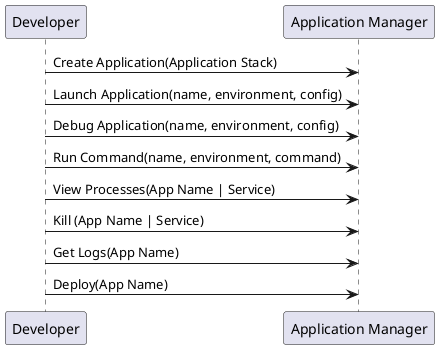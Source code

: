 @startuml
participant "Developer" as Dev
participant "Application Manager" as AM

Dev -> AM: Create Application(Application Stack)
Dev -> AM: Launch Application(name, environment, config)
Dev -> AM: Debug Application(name, environment, config)
Dev -> AM: Run Command(name, environment, command)
Dev -> AM: View Processes(App Name | Service)
Dev -> AM: Kill (App Name | Service)
Dev -> AM: Get Logs(App Name)
Dev -> AM: Deploy(App Name)

@enduml
